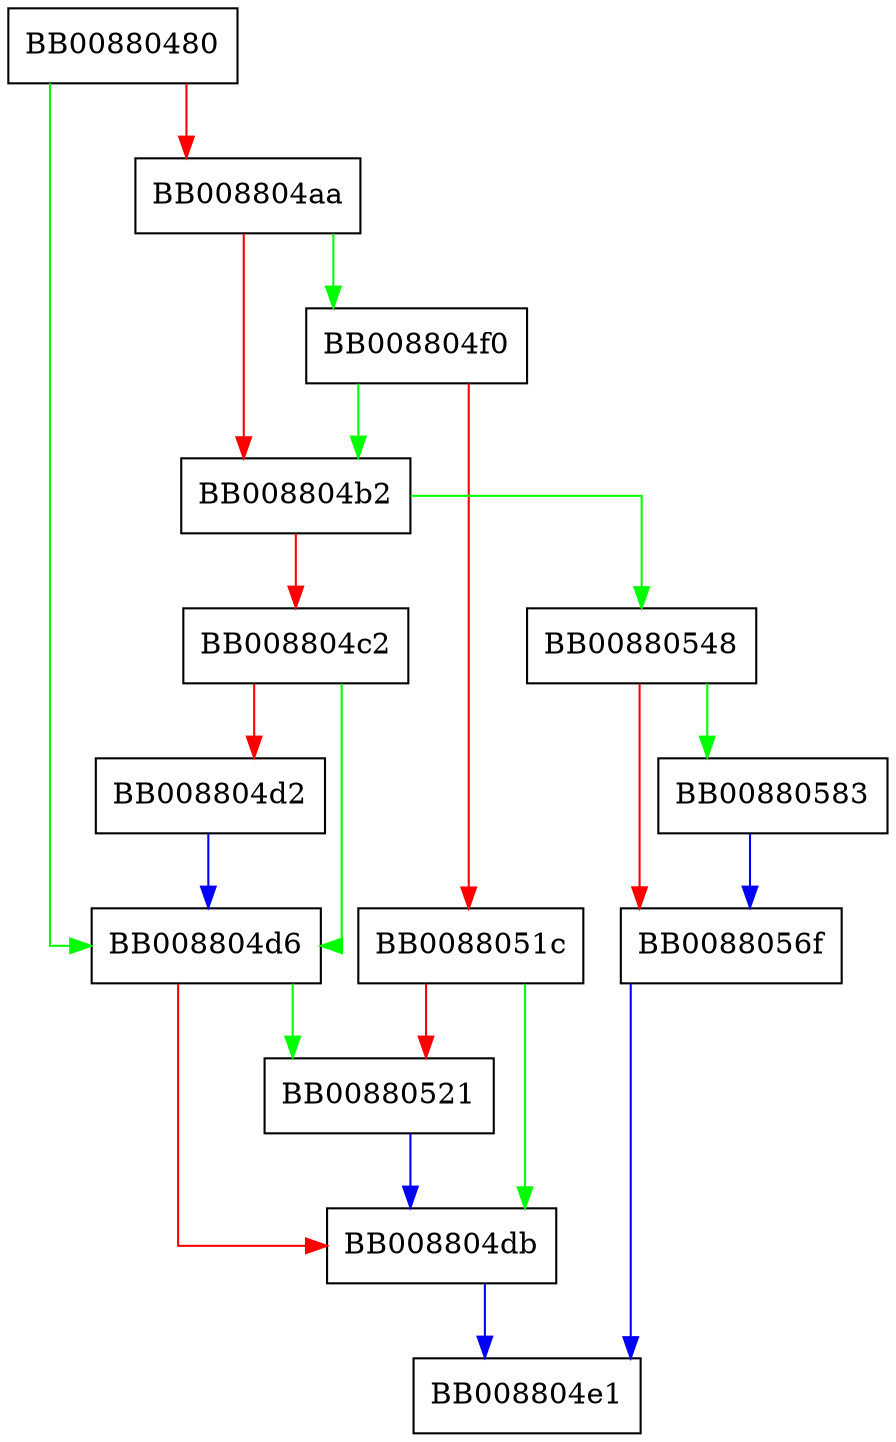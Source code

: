digraph _IO_file_xsgetn_mmap {
  node [shape="box"];
  graph [splines=ortho];
  BB00880480 -> BB008804d6 [color="green"];
  BB00880480 -> BB008804aa [color="red"];
  BB008804aa -> BB008804f0 [color="green"];
  BB008804aa -> BB008804b2 [color="red"];
  BB008804b2 -> BB00880548 [color="green"];
  BB008804b2 -> BB008804c2 [color="red"];
  BB008804c2 -> BB008804d6 [color="green"];
  BB008804c2 -> BB008804d2 [color="red"];
  BB008804d2 -> BB008804d6 [color="blue"];
  BB008804d6 -> BB00880521 [color="green"];
  BB008804d6 -> BB008804db [color="red"];
  BB008804db -> BB008804e1 [color="blue"];
  BB008804f0 -> BB008804b2 [color="green"];
  BB008804f0 -> BB0088051c [color="red"];
  BB0088051c -> BB008804db [color="green"];
  BB0088051c -> BB00880521 [color="red"];
  BB00880521 -> BB008804db [color="blue"];
  BB00880548 -> BB00880583 [color="green"];
  BB00880548 -> BB0088056f [color="red"];
  BB0088056f -> BB008804e1 [color="blue"];
  BB00880583 -> BB0088056f [color="blue"];
}
